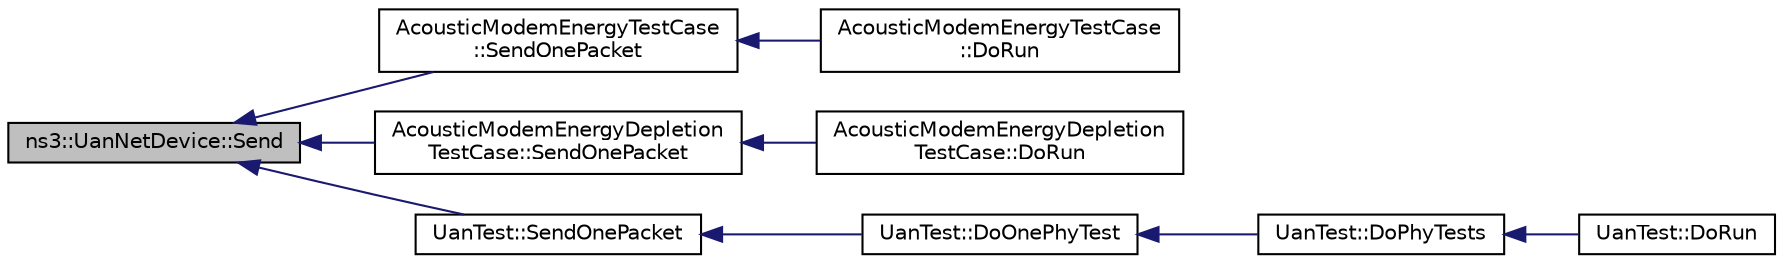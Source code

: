 digraph "ns3::UanNetDevice::Send"
{
  edge [fontname="Helvetica",fontsize="10",labelfontname="Helvetica",labelfontsize="10"];
  node [fontname="Helvetica",fontsize="10",shape=record];
  rankdir="LR";
  Node1 [label="ns3::UanNetDevice::Send",height=0.2,width=0.4,color="black", fillcolor="grey75", style="filled", fontcolor="black"];
  Node1 -> Node2 [dir="back",color="midnightblue",fontsize="10",style="solid"];
  Node2 [label="AcousticModemEnergyTestCase\l::SendOnePacket",height=0.2,width=0.4,color="black", fillcolor="white", style="filled",URL="$de/ddd/classAcousticModemEnergyTestCase.html#a540ee1e0ec5812bbeb11c3ead857db1f"];
  Node2 -> Node3 [dir="back",color="midnightblue",fontsize="10",style="solid"];
  Node3 [label="AcousticModemEnergyTestCase\l::DoRun",height=0.2,width=0.4,color="black", fillcolor="white", style="filled",URL="$de/ddd/classAcousticModemEnergyTestCase.html#a80af809d98008abfde814665ff5a3257",tooltip="Implementation to actually run this TestCase. "];
  Node1 -> Node4 [dir="back",color="midnightblue",fontsize="10",style="solid"];
  Node4 [label="AcousticModemEnergyDepletion\lTestCase::SendOnePacket",height=0.2,width=0.4,color="black", fillcolor="white", style="filled",URL="$d1/d87/classAcousticModemEnergyDepletionTestCase.html#a3516e25b430f496c6a3ba2366e08691a"];
  Node4 -> Node5 [dir="back",color="midnightblue",fontsize="10",style="solid"];
  Node5 [label="AcousticModemEnergyDepletion\lTestCase::DoRun",height=0.2,width=0.4,color="black", fillcolor="white", style="filled",URL="$d1/d87/classAcousticModemEnergyDepletionTestCase.html#a36ddefb587ebfbbcbfe60d0bdbc4de91",tooltip="Implementation to actually run this TestCase. "];
  Node1 -> Node6 [dir="back",color="midnightblue",fontsize="10",style="solid"];
  Node6 [label="UanTest::SendOnePacket",height=0.2,width=0.4,color="black", fillcolor="white", style="filled",URL="$de/df2/classUanTest.html#ab0fd9a9d83e8cb6a1fc88f3a3b0e2f88"];
  Node6 -> Node7 [dir="back",color="midnightblue",fontsize="10",style="solid"];
  Node7 [label="UanTest::DoOnePhyTest",height=0.2,width=0.4,color="black", fillcolor="white", style="filled",URL="$de/df2/classUanTest.html#a006331b086a052683abed216dc67dd8d"];
  Node7 -> Node8 [dir="back",color="midnightblue",fontsize="10",style="solid"];
  Node8 [label="UanTest::DoPhyTests",height=0.2,width=0.4,color="black", fillcolor="white", style="filled",URL="$de/df2/classUanTest.html#af3bcfdc5efa92b7be46d78edf9f05931"];
  Node8 -> Node9 [dir="back",color="midnightblue",fontsize="10",style="solid"];
  Node9 [label="UanTest::DoRun",height=0.2,width=0.4,color="black", fillcolor="white", style="filled",URL="$de/df2/classUanTest.html#a10e0eae23696e9000dbea6e3d9a1f0ba",tooltip="Implementation to actually run this TestCase. "];
}

